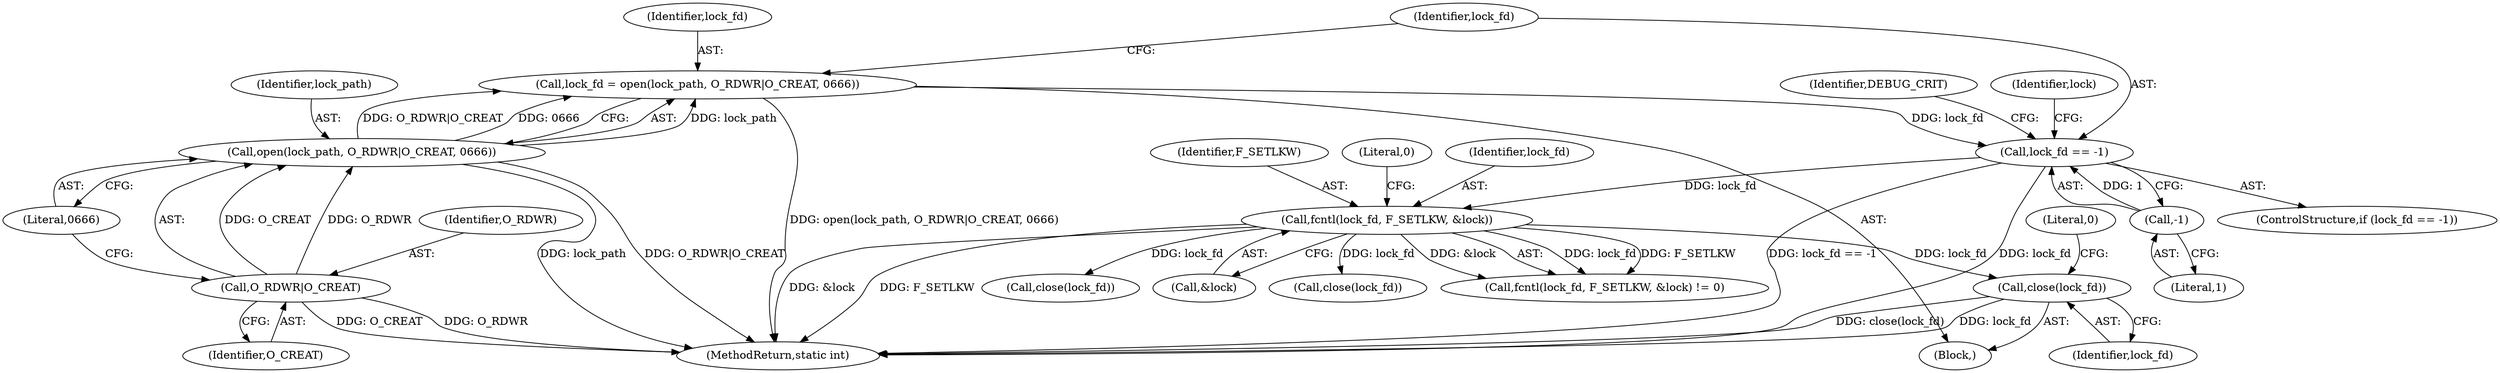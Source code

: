 digraph "0_samba_b9b9f6738fba5c32e87cb9c36b358355b444fb9b@API" {
"1000480" [label="(Call,close(lock_fd))"];
"1000178" [label="(Call,fcntl(lock_fd, F_SETLKW, &lock))"];
"1000138" [label="(Call,lock_fd == -1)"];
"1000129" [label="(Call,lock_fd = open(lock_path, O_RDWR|O_CREAT, 0666))"];
"1000131" [label="(Call,open(lock_path, O_RDWR|O_CREAT, 0666))"];
"1000133" [label="(Call,O_RDWR|O_CREAT)"];
"1000140" [label="(Call,-1)"];
"1000500" [label="(MethodReturn,static int)"];
"1000180" [label="(Identifier,F_SETLKW)"];
"1000190" [label="(Call,close(lock_fd))"];
"1000136" [label="(Literal,0666)"];
"1000483" [label="(Literal,0)"];
"1000144" [label="(Identifier,DEBUG_CRIT)"];
"1000183" [label="(Literal,0)"];
"1000129" [label="(Call,lock_fd = open(lock_path, O_RDWR|O_CREAT, 0666))"];
"1000178" [label="(Call,fcntl(lock_fd, F_SETLKW, &lock))"];
"1000138" [label="(Call,lock_fd == -1)"];
"1000481" [label="(Identifier,lock_fd)"];
"1000480" [label="(Call,close(lock_fd))"];
"1000181" [label="(Call,&lock)"];
"1000485" [label="(Call,close(lock_fd))"];
"1000137" [label="(ControlStructure,if (lock_fd == -1))"];
"1000133" [label="(Call,O_RDWR|O_CREAT)"];
"1000134" [label="(Identifier,O_RDWR)"];
"1000140" [label="(Call,-1)"];
"1000135" [label="(Identifier,O_CREAT)"];
"1000104" [label="(Block,)"];
"1000141" [label="(Literal,1)"];
"1000139" [label="(Identifier,lock_fd)"];
"1000179" [label="(Identifier,lock_fd)"];
"1000177" [label="(Call,fcntl(lock_fd, F_SETLKW, &lock) != 0)"];
"1000132" [label="(Identifier,lock_path)"];
"1000153" [label="(Identifier,lock)"];
"1000130" [label="(Identifier,lock_fd)"];
"1000131" [label="(Call,open(lock_path, O_RDWR|O_CREAT, 0666))"];
"1000480" -> "1000104"  [label="AST: "];
"1000480" -> "1000481"  [label="CFG: "];
"1000481" -> "1000480"  [label="AST: "];
"1000483" -> "1000480"  [label="CFG: "];
"1000480" -> "1000500"  [label="DDG: close(lock_fd)"];
"1000480" -> "1000500"  [label="DDG: lock_fd"];
"1000178" -> "1000480"  [label="DDG: lock_fd"];
"1000178" -> "1000177"  [label="AST: "];
"1000178" -> "1000181"  [label="CFG: "];
"1000179" -> "1000178"  [label="AST: "];
"1000180" -> "1000178"  [label="AST: "];
"1000181" -> "1000178"  [label="AST: "];
"1000183" -> "1000178"  [label="CFG: "];
"1000178" -> "1000500"  [label="DDG: &lock"];
"1000178" -> "1000500"  [label="DDG: F_SETLKW"];
"1000178" -> "1000177"  [label="DDG: lock_fd"];
"1000178" -> "1000177"  [label="DDG: F_SETLKW"];
"1000178" -> "1000177"  [label="DDG: &lock"];
"1000138" -> "1000178"  [label="DDG: lock_fd"];
"1000178" -> "1000190"  [label="DDG: lock_fd"];
"1000178" -> "1000485"  [label="DDG: lock_fd"];
"1000138" -> "1000137"  [label="AST: "];
"1000138" -> "1000140"  [label="CFG: "];
"1000139" -> "1000138"  [label="AST: "];
"1000140" -> "1000138"  [label="AST: "];
"1000144" -> "1000138"  [label="CFG: "];
"1000153" -> "1000138"  [label="CFG: "];
"1000138" -> "1000500"  [label="DDG: lock_fd"];
"1000138" -> "1000500"  [label="DDG: lock_fd == -1"];
"1000129" -> "1000138"  [label="DDG: lock_fd"];
"1000140" -> "1000138"  [label="DDG: 1"];
"1000129" -> "1000104"  [label="AST: "];
"1000129" -> "1000131"  [label="CFG: "];
"1000130" -> "1000129"  [label="AST: "];
"1000131" -> "1000129"  [label="AST: "];
"1000139" -> "1000129"  [label="CFG: "];
"1000129" -> "1000500"  [label="DDG: open(lock_path, O_RDWR|O_CREAT, 0666)"];
"1000131" -> "1000129"  [label="DDG: lock_path"];
"1000131" -> "1000129"  [label="DDG: O_RDWR|O_CREAT"];
"1000131" -> "1000129"  [label="DDG: 0666"];
"1000131" -> "1000136"  [label="CFG: "];
"1000132" -> "1000131"  [label="AST: "];
"1000133" -> "1000131"  [label="AST: "];
"1000136" -> "1000131"  [label="AST: "];
"1000131" -> "1000500"  [label="DDG: lock_path"];
"1000131" -> "1000500"  [label="DDG: O_RDWR|O_CREAT"];
"1000133" -> "1000131"  [label="DDG: O_RDWR"];
"1000133" -> "1000131"  [label="DDG: O_CREAT"];
"1000133" -> "1000135"  [label="CFG: "];
"1000134" -> "1000133"  [label="AST: "];
"1000135" -> "1000133"  [label="AST: "];
"1000136" -> "1000133"  [label="CFG: "];
"1000133" -> "1000500"  [label="DDG: O_RDWR"];
"1000133" -> "1000500"  [label="DDG: O_CREAT"];
"1000140" -> "1000141"  [label="CFG: "];
"1000141" -> "1000140"  [label="AST: "];
}
